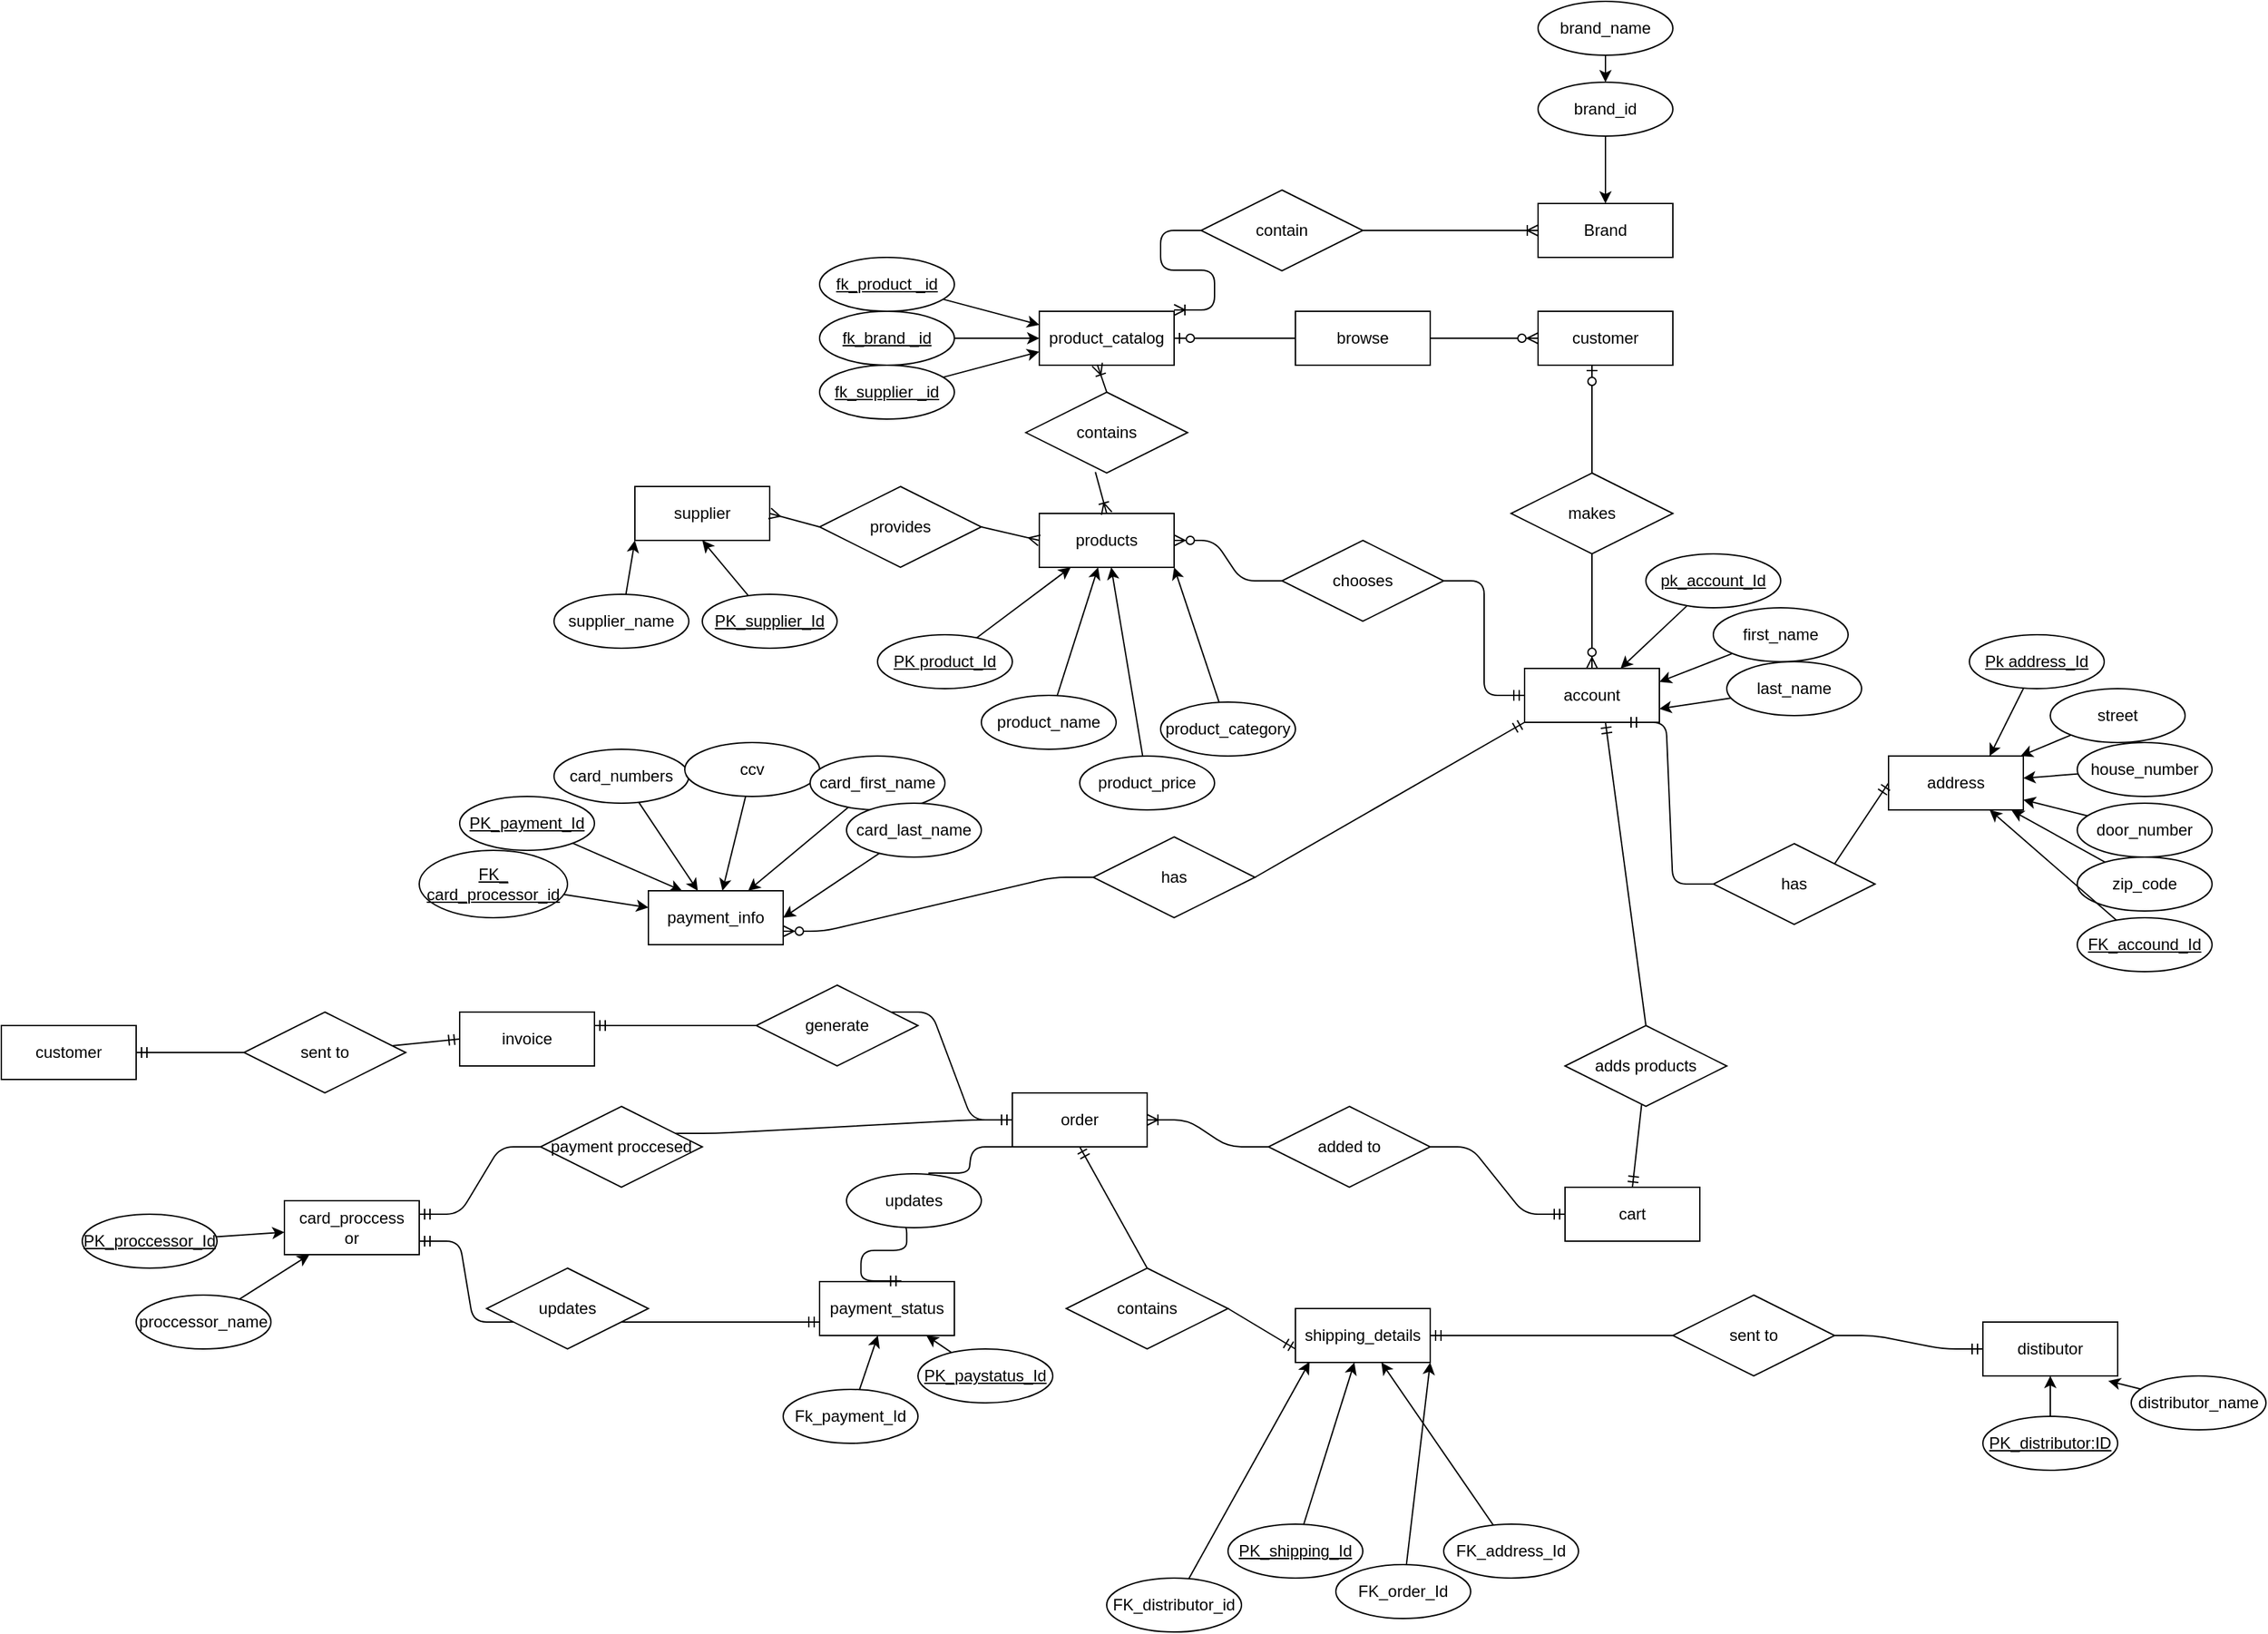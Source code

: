 <mxfile>
    <diagram id="sXKOGoSicNG50cS6SoY7" name="Page-1">
        <mxGraphModel dx="3160" dy="617" grid="1" gridSize="10" guides="1" tooltips="1" connect="1" arrows="1" fold="1" page="1" pageScale="1" pageWidth="827" pageHeight="1169" math="0" shadow="0">
            <root>
                <mxCell id="0"/>
                <mxCell id="1" parent="0"/>
                <mxCell id="2" value="brand_id" style="ellipse;whiteSpace=wrap;html=1;align=center;" vertex="1" parent="1">
                    <mxGeometry x="20" y="110" width="100" height="40" as="geometry"/>
                </mxCell>
                <mxCell id="3" value="brand_name" style="ellipse;whiteSpace=wrap;html=1;align=center;" vertex="1" parent="1">
                    <mxGeometry x="20" y="50" width="100" height="40" as="geometry"/>
                </mxCell>
                <mxCell id="4" value="Brand" style="whiteSpace=wrap;html=1;align=center;" vertex="1" parent="1">
                    <mxGeometry x="20" y="200" width="100" height="40" as="geometry"/>
                </mxCell>
                <mxCell id="5" value="" style="endArrow=classic;html=1;exitX=0.5;exitY=1;exitDx=0;exitDy=0;" edge="1" parent="1" source="3">
                    <mxGeometry width="50" height="50" relative="1" as="geometry">
                        <mxPoint x="180" y="260" as="sourcePoint"/>
                        <mxPoint x="70" y="110" as="targetPoint"/>
                    </mxGeometry>
                </mxCell>
                <mxCell id="6" value="" style="endArrow=classic;html=1;exitX=0.5;exitY=1;exitDx=0;exitDy=0;" edge="1" parent="1" source="2">
                    <mxGeometry width="50" height="50" relative="1" as="geometry">
                        <mxPoint x="180" y="260" as="sourcePoint"/>
                        <mxPoint x="70" y="200" as="targetPoint"/>
                    </mxGeometry>
                </mxCell>
                <mxCell id="7" value="customer" style="whiteSpace=wrap;html=1;align=center;" vertex="1" parent="1">
                    <mxGeometry x="20" y="280" width="100" height="40" as="geometry"/>
                </mxCell>
                <mxCell id="13" value="account" style="whiteSpace=wrap;html=1;align=center;" vertex="1" parent="1">
                    <mxGeometry x="10" y="545" width="100" height="40" as="geometry"/>
                </mxCell>
                <mxCell id="18" value="" style="fontSize=12;html=1;endArrow=ERzeroToMany;startArrow=none;entryX=0.5;entryY=0;entryDx=0;entryDy=0;" edge="1" parent="1" source="14" target="13">
                    <mxGeometry width="100" height="100" relative="1" as="geometry">
                        <mxPoint x="60" y="320" as="sourcePoint"/>
                        <mxPoint x="160" y="220" as="targetPoint"/>
                    </mxGeometry>
                </mxCell>
                <mxCell id="14" value="makes" style="shape=rhombus;perimeter=rhombusPerimeter;whiteSpace=wrap;html=1;align=center;" vertex="1" parent="1">
                    <mxGeometry y="400" width="120" height="60" as="geometry"/>
                </mxCell>
                <mxCell id="19" value="" style="fontSize=12;html=1;endArrow=none;startArrow=ERzeroToOne;entryX=0.5;entryY=0;entryDx=0;entryDy=0;" edge="1" parent="1" target="14">
                    <mxGeometry width="100" height="100" relative="1" as="geometry">
                        <mxPoint x="60" y="320" as="sourcePoint"/>
                        <mxPoint x="250" y="420" as="targetPoint"/>
                    </mxGeometry>
                </mxCell>
                <mxCell id="24" style="edgeStyle=none;html=1;" edge="1" parent="1" source="20" target="13">
                    <mxGeometry relative="1" as="geometry"/>
                </mxCell>
                <mxCell id="20" value="pk_account_Id" style="ellipse;whiteSpace=wrap;html=1;align=center;fontStyle=4;" vertex="1" parent="1">
                    <mxGeometry x="100" y="460" width="100" height="40" as="geometry"/>
                </mxCell>
                <mxCell id="69" style="edgeStyle=none;html=1;entryX=1;entryY=0.25;entryDx=0;entryDy=0;" edge="1" parent="1" source="22" target="13">
                    <mxGeometry relative="1" as="geometry"/>
                </mxCell>
                <mxCell id="22" value="first_name" style="ellipse;whiteSpace=wrap;html=1;align=center;" vertex="1" parent="1">
                    <mxGeometry x="150" y="500" width="100" height="40" as="geometry"/>
                </mxCell>
                <mxCell id="70" style="edgeStyle=none;html=1;entryX=1;entryY=0.75;entryDx=0;entryDy=0;" edge="1" parent="1" source="23" target="13">
                    <mxGeometry relative="1" as="geometry"/>
                </mxCell>
                <mxCell id="23" value="last_name" style="ellipse;whiteSpace=wrap;html=1;align=center;" vertex="1" parent="1">
                    <mxGeometry x="160" y="540" width="100" height="40" as="geometry"/>
                </mxCell>
                <mxCell id="26" value="product_catalog" style="whiteSpace=wrap;html=1;align=center;" vertex="1" parent="1">
                    <mxGeometry x="-350" y="280" width="100" height="40" as="geometry"/>
                </mxCell>
                <mxCell id="27" value="" style="edgeStyle=entityRelationEdgeStyle;fontSize=12;html=1;endArrow=ERzeroToMany;startArrow=none;entryX=0;entryY=0.5;entryDx=0;entryDy=0;exitX=1;exitY=0.5;exitDx=0;exitDy=0;" edge="1" parent="1" source="25" target="7">
                    <mxGeometry width="100" height="100" relative="1" as="geometry">
                        <mxPoint x="-290" y="410" as="sourcePoint"/>
                        <mxPoint x="-190" y="310" as="targetPoint"/>
                    </mxGeometry>
                </mxCell>
                <mxCell id="25" value="browse" style="whiteSpace=wrap;html=1;align=center;" vertex="1" parent="1">
                    <mxGeometry x="-160" y="280" width="100" height="40" as="geometry"/>
                </mxCell>
                <mxCell id="28" value="" style="edgeStyle=entityRelationEdgeStyle;fontSize=12;html=1;endArrow=none;startArrow=ERzeroToOne;entryX=0;entryY=0.5;entryDx=0;entryDy=0;exitX=1;exitY=0.5;exitDx=0;exitDy=0;" edge="1" parent="1" source="26" target="25">
                    <mxGeometry width="100" height="100" relative="1" as="geometry">
                        <mxPoint x="-250" y="300" as="sourcePoint"/>
                        <mxPoint x="20" y="300" as="targetPoint"/>
                    </mxGeometry>
                </mxCell>
                <mxCell id="29" value="products&lt;br&gt;" style="whiteSpace=wrap;html=1;align=center;" vertex="1" parent="1">
                    <mxGeometry x="-350" y="430" width="100" height="40" as="geometry"/>
                </mxCell>
                <mxCell id="31" value="" style="fontSize=12;html=1;endArrow=ERoneToMany;startArrow=none;exitX=0.43;exitY=0.988;exitDx=0;exitDy=0;exitPerimeter=0;entryX=0.5;entryY=0;entryDx=0;entryDy=0;" edge="1" parent="1" source="30" target="29">
                    <mxGeometry width="100" height="100" relative="1" as="geometry">
                        <mxPoint x="-290" y="410" as="sourcePoint"/>
                        <mxPoint x="-190" y="310" as="targetPoint"/>
                    </mxGeometry>
                </mxCell>
                <mxCell id="30" value="contains" style="shape=rhombus;perimeter=rhombusPerimeter;whiteSpace=wrap;html=1;align=center;" vertex="1" parent="1">
                    <mxGeometry x="-360" y="340" width="120" height="60" as="geometry"/>
                </mxCell>
                <mxCell id="32" value="" style="fontSize=12;html=1;endArrow=none;startArrow=ERoneToMany;exitX=0.43;exitY=0.988;exitDx=0;exitDy=0;exitPerimeter=0;entryX=0.5;entryY=0;entryDx=0;entryDy=0;" edge="1" parent="1" source="26" target="30">
                    <mxGeometry width="100" height="100" relative="1" as="geometry">
                        <mxPoint x="-307" y="319.52" as="sourcePoint"/>
                        <mxPoint x="-300" y="430" as="targetPoint"/>
                    </mxGeometry>
                </mxCell>
                <mxCell id="38" value="" style="edgeStyle=none;html=1;" edge="1" parent="1" source="34" target="29">
                    <mxGeometry relative="1" as="geometry"/>
                </mxCell>
                <mxCell id="34" value="PK product_Id" style="ellipse;whiteSpace=wrap;html=1;align=center;fontStyle=4;" vertex="1" parent="1">
                    <mxGeometry x="-470" y="520" width="100" height="40" as="geometry"/>
                </mxCell>
                <mxCell id="48" value="" style="edgeStyle=none;html=1;" edge="1" parent="1" source="35" target="29">
                    <mxGeometry relative="1" as="geometry"/>
                </mxCell>
                <mxCell id="35" value="product_name" style="ellipse;whiteSpace=wrap;html=1;align=center;" vertex="1" parent="1">
                    <mxGeometry x="-393" y="565" width="100" height="40" as="geometry"/>
                </mxCell>
                <mxCell id="49" style="edgeStyle=none;html=1;entryX=1;entryY=1;entryDx=0;entryDy=0;" edge="1" parent="1" source="36" target="29">
                    <mxGeometry relative="1" as="geometry">
                        <mxPoint x="-240" y="480" as="targetPoint"/>
                    </mxGeometry>
                </mxCell>
                <mxCell id="36" value="product_category" style="ellipse;whiteSpace=wrap;html=1;align=center;" vertex="1" parent="1">
                    <mxGeometry x="-260" y="570" width="100" height="40" as="geometry"/>
                </mxCell>
                <mxCell id="50" style="edgeStyle=none;html=1;" edge="1" parent="1" source="37" target="29">
                    <mxGeometry relative="1" as="geometry"/>
                </mxCell>
                <mxCell id="37" value="product_price" style="ellipse;whiteSpace=wrap;html=1;align=center;" vertex="1" parent="1">
                    <mxGeometry x="-320" y="610" width="100" height="40" as="geometry"/>
                </mxCell>
                <mxCell id="45" style="edgeStyle=none;html=1;entryX=0;entryY=0.25;entryDx=0;entryDy=0;" edge="1" parent="1" source="39" target="26">
                    <mxGeometry relative="1" as="geometry"/>
                </mxCell>
                <mxCell id="39" value="fk_product _id" style="ellipse;whiteSpace=wrap;html=1;align=center;fontStyle=4;" vertex="1" parent="1">
                    <mxGeometry x="-513" y="240" width="100" height="40" as="geometry"/>
                </mxCell>
                <mxCell id="46" value="" style="edgeStyle=none;html=1;" edge="1" parent="1" source="41" target="26">
                    <mxGeometry relative="1" as="geometry"/>
                </mxCell>
                <mxCell id="41" value="fk_brand _id" style="ellipse;whiteSpace=wrap;html=1;align=center;fontStyle=4;" vertex="1" parent="1">
                    <mxGeometry x="-513" y="280" width="100" height="40" as="geometry"/>
                </mxCell>
                <mxCell id="47" style="edgeStyle=none;html=1;entryX=0;entryY=0.75;entryDx=0;entryDy=0;" edge="1" parent="1" source="42" target="26">
                    <mxGeometry relative="1" as="geometry"/>
                </mxCell>
                <mxCell id="42" value="fk_supplier _id" style="ellipse;whiteSpace=wrap;html=1;align=center;fontStyle=4;" vertex="1" parent="1">
                    <mxGeometry x="-513" y="320" width="100" height="40" as="geometry"/>
                </mxCell>
                <mxCell id="43" value="" style="edgeStyle=entityRelationEdgeStyle;fontSize=12;html=1;endArrow=ERoneToMany;startArrow=none;exitX=1;exitY=0.5;exitDx=0;exitDy=0;" edge="1" parent="1" source="8">
                    <mxGeometry width="100" height="100" relative="1" as="geometry">
                        <mxPoint x="-80" y="320" as="sourcePoint"/>
                        <mxPoint x="20" y="220" as="targetPoint"/>
                    </mxGeometry>
                </mxCell>
                <mxCell id="8" value="contain" style="shape=rhombus;perimeter=rhombusPerimeter;whiteSpace=wrap;html=1;align=center;" vertex="1" parent="1">
                    <mxGeometry x="-230" y="190" width="120" height="60" as="geometry"/>
                </mxCell>
                <mxCell id="44" value="" style="edgeStyle=entityRelationEdgeStyle;fontSize=12;html=1;endArrow=none;startArrow=ERoneToMany;" edge="1" parent="1" target="8">
                    <mxGeometry width="100" height="100" relative="1" as="geometry">
                        <mxPoint x="-250" y="279" as="sourcePoint"/>
                        <mxPoint x="20" y="220" as="targetPoint"/>
                    </mxGeometry>
                </mxCell>
                <mxCell id="51" value="supplier" style="whiteSpace=wrap;html=1;align=center;" vertex="1" parent="1">
                    <mxGeometry x="-650" y="410" width="100" height="40" as="geometry"/>
                </mxCell>
                <mxCell id="53" style="edgeStyle=none;html=1;entryX=0.5;entryY=1;entryDx=0;entryDy=0;" edge="1" parent="1" source="52" target="51">
                    <mxGeometry relative="1" as="geometry"/>
                </mxCell>
                <mxCell id="52" value="PK_supplier_Id" style="ellipse;whiteSpace=wrap;html=1;align=center;fontStyle=4;" vertex="1" parent="1">
                    <mxGeometry x="-600" y="490" width="100" height="40" as="geometry"/>
                </mxCell>
                <mxCell id="56" value="" style="edgeStyle=none;html=1;entryX=0;entryY=1;entryDx=0;entryDy=0;" edge="1" parent="1" source="55" target="51">
                    <mxGeometry relative="1" as="geometry"/>
                </mxCell>
                <mxCell id="55" value="supplier_name" style="ellipse;whiteSpace=wrap;html=1;align=center;" vertex="1" parent="1">
                    <mxGeometry x="-710" y="490" width="100" height="40" as="geometry"/>
                </mxCell>
                <mxCell id="59" value="" style="fontSize=12;html=1;endArrow=ERmany;startArrow=none;exitX=1;exitY=0.5;exitDx=0;exitDy=0;entryX=0;entryY=0.5;entryDx=0;entryDy=0;" edge="1" parent="1" source="58" target="29">
                    <mxGeometry width="100" height="100" relative="1" as="geometry">
                        <mxPoint x="-400" y="460" as="sourcePoint"/>
                        <mxPoint x="-300" y="360" as="targetPoint"/>
                    </mxGeometry>
                </mxCell>
                <mxCell id="58" value="provides" style="shape=rhombus;perimeter=rhombusPerimeter;whiteSpace=wrap;html=1;align=center;" vertex="1" parent="1">
                    <mxGeometry x="-513" y="410" width="120" height="60" as="geometry"/>
                </mxCell>
                <mxCell id="60" value="" style="fontSize=12;html=1;endArrow=none;startArrow=ERmany;exitX=1;exitY=0.5;exitDx=0;exitDy=0;entryX=0;entryY=0.5;entryDx=0;entryDy=0;" edge="1" parent="1" source="51" target="58">
                    <mxGeometry width="100" height="100" relative="1" as="geometry">
                        <mxPoint x="-550" y="430" as="sourcePoint"/>
                        <mxPoint x="-350" y="450" as="targetPoint"/>
                    </mxGeometry>
                </mxCell>
                <mxCell id="62" value="" style="edgeStyle=entityRelationEdgeStyle;fontSize=12;html=1;endArrow=ERzeroToMany;startArrow=none;exitX=0;exitY=0.5;exitDx=0;exitDy=0;entryX=1;entryY=0.5;entryDx=0;entryDy=0;" edge="1" parent="1" source="61" target="29">
                    <mxGeometry width="100" height="100" relative="1" as="geometry">
                        <mxPoint x="-220" y="460" as="sourcePoint"/>
                        <mxPoint x="-120" y="360" as="targetPoint"/>
                    </mxGeometry>
                </mxCell>
                <mxCell id="61" value="chooses" style="shape=rhombus;perimeter=rhombusPerimeter;whiteSpace=wrap;html=1;align=center;" vertex="1" parent="1">
                    <mxGeometry x="-170" y="450" width="120" height="60" as="geometry"/>
                </mxCell>
                <mxCell id="63" value="" style="edgeStyle=entityRelationEdgeStyle;fontSize=12;html=1;endArrow=none;startArrow=ERmandOne;exitX=0;exitY=0.5;exitDx=0;exitDy=0;entryX=1;entryY=0.5;entryDx=0;entryDy=0;" edge="1" parent="1" source="13" target="61">
                    <mxGeometry width="100" height="100" relative="1" as="geometry">
                        <mxPoint x="10" y="565" as="sourcePoint"/>
                        <mxPoint x="-250" y="450" as="targetPoint"/>
                    </mxGeometry>
                </mxCell>
                <mxCell id="65" value="cart" style="whiteSpace=wrap;html=1;align=center;" vertex="1" parent="1">
                    <mxGeometry x="40" y="930" width="100" height="40" as="geometry"/>
                </mxCell>
                <mxCell id="66" value="" style="fontSize=12;html=1;endArrow=ERmandOne;startArrow=none;exitX=0.5;exitY=0;exitDx=0;exitDy=0;" edge="1" parent="1" source="64">
                    <mxGeometry width="100" height="100" relative="1" as="geometry">
                        <mxPoint x="-30" y="685" as="sourcePoint"/>
                        <mxPoint x="70" y="585" as="targetPoint"/>
                    </mxGeometry>
                </mxCell>
                <mxCell id="64" value="adds products" style="shape=rhombus;perimeter=rhombusPerimeter;whiteSpace=wrap;html=1;align=center;" vertex="1" parent="1">
                    <mxGeometry x="40" y="810" width="120" height="60" as="geometry"/>
                </mxCell>
                <mxCell id="67" value="" style="fontSize=12;html=1;endArrow=none;startArrow=ERmandOne;exitX=0.5;exitY=0;exitDx=0;exitDy=0;" edge="1" parent="1" source="65" target="64">
                    <mxGeometry width="100" height="100" relative="1" as="geometry">
                        <mxPoint x="50" y="760" as="sourcePoint"/>
                        <mxPoint x="70" y="585" as="targetPoint"/>
                    </mxGeometry>
                </mxCell>
                <mxCell id="68" value="address" style="whiteSpace=wrap;html=1;align=center;" vertex="1" parent="1">
                    <mxGeometry x="280" y="610" width="100" height="40" as="geometry"/>
                </mxCell>
                <mxCell id="73" style="edgeStyle=none;html=1;entryX=0.75;entryY=0;entryDx=0;entryDy=0;" edge="1" parent="1" source="72" target="68">
                    <mxGeometry relative="1" as="geometry"/>
                </mxCell>
                <mxCell id="72" value="Pk address_Id" style="ellipse;whiteSpace=wrap;html=1;align=center;fontStyle=4;" vertex="1" parent="1">
                    <mxGeometry x="340" y="520" width="100" height="40" as="geometry"/>
                </mxCell>
                <mxCell id="76" style="edgeStyle=none;html=1;" edge="1" parent="1" source="75" target="68">
                    <mxGeometry relative="1" as="geometry"/>
                </mxCell>
                <mxCell id="75" value="street" style="ellipse;whiteSpace=wrap;html=1;align=center;" vertex="1" parent="1">
                    <mxGeometry x="400" y="560" width="100" height="40" as="geometry"/>
                </mxCell>
                <mxCell id="78" value="" style="edgeStyle=none;html=1;" edge="1" parent="1" source="77" target="68">
                    <mxGeometry relative="1" as="geometry"/>
                </mxCell>
                <mxCell id="77" value="house_number" style="ellipse;whiteSpace=wrap;html=1;align=center;" vertex="1" parent="1">
                    <mxGeometry x="420" y="600" width="100" height="40" as="geometry"/>
                </mxCell>
                <mxCell id="82" style="edgeStyle=none;html=1;" edge="1" parent="1" source="80" target="68">
                    <mxGeometry relative="1" as="geometry"/>
                </mxCell>
                <mxCell id="80" value="door_number" style="ellipse;whiteSpace=wrap;html=1;align=center;" vertex="1" parent="1">
                    <mxGeometry x="420" y="645" width="100" height="40" as="geometry"/>
                </mxCell>
                <mxCell id="83" style="edgeStyle=none;html=1;entryX=0.913;entryY=1.009;entryDx=0;entryDy=0;entryPerimeter=0;" edge="1" parent="1" source="81" target="68">
                    <mxGeometry relative="1" as="geometry"/>
                </mxCell>
                <mxCell id="81" value="zip_code" style="ellipse;whiteSpace=wrap;html=1;align=center;" vertex="1" parent="1">
                    <mxGeometry x="420" y="685" width="100" height="40" as="geometry"/>
                </mxCell>
                <mxCell id="85" style="edgeStyle=none;html=1;entryX=0.75;entryY=1;entryDx=0;entryDy=0;" edge="1" parent="1" source="84" target="68">
                    <mxGeometry relative="1" as="geometry"/>
                </mxCell>
                <mxCell id="84" value="FK_accound_Id" style="ellipse;whiteSpace=wrap;html=1;align=center;fontStyle=4;" vertex="1" parent="1">
                    <mxGeometry x="420" y="730" width="100" height="40" as="geometry"/>
                </mxCell>
                <mxCell id="87" value="" style="fontSize=12;html=1;endArrow=ERmandOne;startArrow=none;exitX=1;exitY=0;exitDx=0;exitDy=0;entryX=0;entryY=0.5;entryDx=0;entryDy=0;" edge="1" parent="1" source="86" target="68">
                    <mxGeometry width="100" height="100" relative="1" as="geometry">
                        <mxPoint x="90" y="600" as="sourcePoint"/>
                        <mxPoint x="190" y="500" as="targetPoint"/>
                    </mxGeometry>
                </mxCell>
                <mxCell id="86" value="has" style="shape=rhombus;perimeter=rhombusPerimeter;whiteSpace=wrap;html=1;align=center;" vertex="1" parent="1">
                    <mxGeometry x="150" y="675" width="120" height="60" as="geometry"/>
                </mxCell>
                <mxCell id="88" value="" style="edgeStyle=entityRelationEdgeStyle;fontSize=12;html=1;endArrow=none;startArrow=ERmandOne;exitX=0.75;exitY=1;exitDx=0;exitDy=0;entryX=0;entryY=0.5;entryDx=0;entryDy=0;" edge="1" parent="1" source="13" target="86">
                    <mxGeometry width="100" height="100" relative="1" as="geometry">
                        <mxPoint x="85" y="585" as="sourcePoint"/>
                        <mxPoint x="280" y="630" as="targetPoint"/>
                    </mxGeometry>
                </mxCell>
                <mxCell id="89" value="payment_info" style="whiteSpace=wrap;html=1;align=center;" vertex="1" parent="1">
                    <mxGeometry x="-640" y="710" width="100" height="40" as="geometry"/>
                </mxCell>
                <mxCell id="91" style="edgeStyle=none;html=1;entryX=0.25;entryY=0;entryDx=0;entryDy=0;" edge="1" parent="1" source="90" target="89">
                    <mxGeometry relative="1" as="geometry"/>
                </mxCell>
                <mxCell id="90" value="PK_payment_Id" style="ellipse;whiteSpace=wrap;html=1;align=center;fontStyle=4;" vertex="1" parent="1">
                    <mxGeometry x="-780" y="640" width="100" height="40" as="geometry"/>
                </mxCell>
                <mxCell id="93" value="" style="edgeStyle=none;html=1;" edge="1" parent="1" source="92" target="89">
                    <mxGeometry relative="1" as="geometry"/>
                </mxCell>
                <mxCell id="92" value="card_numbers" style="ellipse;whiteSpace=wrap;html=1;align=center;" vertex="1" parent="1">
                    <mxGeometry x="-710" y="605" width="100" height="40" as="geometry"/>
                </mxCell>
                <mxCell id="95" style="edgeStyle=none;html=1;" edge="1" parent="1" source="94" target="89">
                    <mxGeometry relative="1" as="geometry"/>
                </mxCell>
                <mxCell id="94" value="ccv" style="ellipse;whiteSpace=wrap;html=1;align=center;" vertex="1" parent="1">
                    <mxGeometry x="-613" y="600" width="100" height="40" as="geometry"/>
                </mxCell>
                <mxCell id="98" style="edgeStyle=none;html=1;" edge="1" parent="1" source="96" target="89">
                    <mxGeometry relative="1" as="geometry"/>
                </mxCell>
                <mxCell id="96" value="card_first_name" style="ellipse;whiteSpace=wrap;html=1;align=center;" vertex="1" parent="1">
                    <mxGeometry x="-520" y="610" width="100" height="40" as="geometry"/>
                </mxCell>
                <mxCell id="99" style="edgeStyle=none;html=1;entryX=1;entryY=0.5;entryDx=0;entryDy=0;" edge="1" parent="1" source="97" target="89">
                    <mxGeometry relative="1" as="geometry"/>
                </mxCell>
                <mxCell id="97" value="card_last_name" style="ellipse;whiteSpace=wrap;html=1;align=center;" vertex="1" parent="1">
                    <mxGeometry x="-493" y="645" width="100" height="40" as="geometry"/>
                </mxCell>
                <mxCell id="101" value="" style="edgeStyle=none;html=1;" edge="1" parent="1" source="100" target="89">
                    <mxGeometry relative="1" as="geometry"/>
                </mxCell>
                <mxCell id="100" value="FK_&lt;br&gt;card_processor_id" style="ellipse;whiteSpace=wrap;html=1;align=center;fontStyle=4;" vertex="1" parent="1">
                    <mxGeometry x="-810" y="680" width="110" height="50" as="geometry"/>
                </mxCell>
                <mxCell id="102" value="" style="edgeStyle=entityRelationEdgeStyle;fontSize=12;html=1;endArrow=ERzeroToMany;startArrow=none;exitX=0;exitY=0.5;exitDx=0;exitDy=0;entryX=1;entryY=0.75;entryDx=0;entryDy=0;" edge="1" parent="1" source="103" target="89">
                    <mxGeometry width="100" height="100" relative="1" as="geometry">
                        <mxPoint x="-330" y="850" as="sourcePoint"/>
                        <mxPoint x="-230" y="750" as="targetPoint"/>
                    </mxGeometry>
                </mxCell>
                <mxCell id="103" value="has" style="shape=rhombus;perimeter=rhombusPerimeter;whiteSpace=wrap;html=1;align=center;" vertex="1" parent="1">
                    <mxGeometry x="-310" y="670" width="120" height="60" as="geometry"/>
                </mxCell>
                <mxCell id="104" value="" style="fontSize=12;html=1;endArrow=none;startArrow=ERmandOne;exitX=0;exitY=1;exitDx=0;exitDy=0;" edge="1" parent="1" source="13">
                    <mxGeometry width="100" height="100" relative="1" as="geometry">
                        <mxPoint x="10" y="585" as="sourcePoint"/>
                        <mxPoint x="-190" y="700" as="targetPoint"/>
                    </mxGeometry>
                </mxCell>
                <mxCell id="105" value="order" style="whiteSpace=wrap;html=1;align=center;" vertex="1" parent="1">
                    <mxGeometry x="-370" y="860" width="100" height="40" as="geometry"/>
                </mxCell>
                <mxCell id="107" value="" style="edgeStyle=entityRelationEdgeStyle;fontSize=12;html=1;endArrow=ERoneToMany;startArrow=none;entryX=1;entryY=0.5;entryDx=0;entryDy=0;exitX=0;exitY=0.5;exitDx=0;exitDy=0;" edge="1" parent="1" source="106" target="105">
                    <mxGeometry width="100" height="100" relative="1" as="geometry">
                        <mxPoint x="-170" y="820" as="sourcePoint"/>
                        <mxPoint x="-70" y="720" as="targetPoint"/>
                    </mxGeometry>
                </mxCell>
                <mxCell id="106" value="added to" style="shape=rhombus;perimeter=rhombusPerimeter;whiteSpace=wrap;html=1;align=center;" vertex="1" parent="1">
                    <mxGeometry x="-180" y="870" width="120" height="60" as="geometry"/>
                </mxCell>
                <mxCell id="108" value="" style="edgeStyle=entityRelationEdgeStyle;fontSize=12;html=1;endArrow=none;startArrow=ERmandOne;entryX=1;entryY=0.5;entryDx=0;entryDy=0;exitX=0;exitY=0.5;exitDx=0;exitDy=0;" edge="1" parent="1" source="65" target="106">
                    <mxGeometry width="100" height="100" relative="1" as="geometry">
                        <mxPoint x="20" y="960" as="sourcePoint"/>
                        <mxPoint x="-270" y="880" as="targetPoint"/>
                    </mxGeometry>
                </mxCell>
                <mxCell id="109" value="shipping_details" style="whiteSpace=wrap;html=1;align=center;" vertex="1" parent="1">
                    <mxGeometry x="-160" y="1020" width="100" height="40" as="geometry"/>
                </mxCell>
                <mxCell id="111" value="" style="edgeStyle=none;html=1;" edge="1" parent="1" source="110" target="109">
                    <mxGeometry relative="1" as="geometry"/>
                </mxCell>
                <mxCell id="110" value="PK_shipping_Id" style="ellipse;whiteSpace=wrap;html=1;align=center;fontStyle=4;" vertex="1" parent="1">
                    <mxGeometry x="-210" y="1180" width="100" height="40" as="geometry"/>
                </mxCell>
                <mxCell id="113" style="edgeStyle=none;html=1;entryX=1;entryY=1;entryDx=0;entryDy=0;" edge="1" parent="1" source="112" target="109">
                    <mxGeometry relative="1" as="geometry">
                        <mxPoint x="-150" y="1040" as="targetPoint"/>
                    </mxGeometry>
                </mxCell>
                <mxCell id="112" value="FK_order_Id" style="ellipse;whiteSpace=wrap;html=1;align=center;" vertex="1" parent="1">
                    <mxGeometry x="-130" y="1210" width="100" height="40" as="geometry"/>
                </mxCell>
                <mxCell id="115" value="" style="edgeStyle=none;html=1;" edge="1" parent="1" source="114" target="109">
                    <mxGeometry relative="1" as="geometry"/>
                </mxCell>
                <mxCell id="114" value="FK_address_Id" style="ellipse;whiteSpace=wrap;html=1;align=center;" vertex="1" parent="1">
                    <mxGeometry x="-50" y="1180" width="100" height="40" as="geometry"/>
                </mxCell>
                <mxCell id="117" style="edgeStyle=none;html=1;entryX=0.105;entryY=0.988;entryDx=0;entryDy=0;entryPerimeter=0;" edge="1" parent="1" source="116" target="109">
                    <mxGeometry relative="1" as="geometry"/>
                </mxCell>
                <mxCell id="116" value="FK_distributor_id" style="ellipse;whiteSpace=wrap;html=1;align=center;" vertex="1" parent="1">
                    <mxGeometry x="-300" y="1220" width="100" height="40" as="geometry"/>
                </mxCell>
                <mxCell id="119" value="" style="fontSize=12;html=1;endArrow=ERmandOne;startArrow=none;entryX=0.5;entryY=1;entryDx=0;entryDy=0;exitX=0.5;exitY=0;exitDx=0;exitDy=0;" edge="1" parent="1" source="118" target="105">
                    <mxGeometry width="100" height="100" relative="1" as="geometry">
                        <mxPoint x="-340" y="950" as="sourcePoint"/>
                        <mxPoint x="-240" y="850" as="targetPoint"/>
                    </mxGeometry>
                </mxCell>
                <mxCell id="118" value="contains" style="shape=rhombus;perimeter=rhombusPerimeter;whiteSpace=wrap;html=1;align=center;" vertex="1" parent="1">
                    <mxGeometry x="-330" y="990" width="120" height="60" as="geometry"/>
                </mxCell>
                <mxCell id="120" value="" style="fontSize=12;html=1;endArrow=none;startArrow=ERmandOne;entryX=1;entryY=0.5;entryDx=0;entryDy=0;exitX=0;exitY=0.75;exitDx=0;exitDy=0;" edge="1" parent="1" source="109" target="118">
                    <mxGeometry width="100" height="100" relative="1" as="geometry">
                        <mxPoint x="-280" y="1050" as="sourcePoint"/>
                        <mxPoint x="-320" y="900" as="targetPoint"/>
                    </mxGeometry>
                </mxCell>
                <mxCell id="122" value="invoice" style="whiteSpace=wrap;html=1;align=center;" vertex="1" parent="1">
                    <mxGeometry x="-780" y="800" width="100" height="40" as="geometry"/>
                </mxCell>
                <mxCell id="123" value="" style="edgeStyle=entityRelationEdgeStyle;fontSize=12;html=1;endArrow=ERmandOne;exitX=0;exitY=0.5;exitDx=0;exitDy=0;entryX=1;entryY=0.25;entryDx=0;entryDy=0;startArrow=none;" edge="1" parent="1" source="121" target="122">
                    <mxGeometry width="100" height="100" relative="1" as="geometry">
                        <mxPoint x="-640" y="950" as="sourcePoint"/>
                        <mxPoint x="-540" y="850" as="targetPoint"/>
                    </mxGeometry>
                </mxCell>
                <mxCell id="121" value="generate" style="shape=rhombus;perimeter=rhombusPerimeter;whiteSpace=wrap;html=1;align=center;" vertex="1" parent="1">
                    <mxGeometry x="-560" y="780" width="120" height="60" as="geometry"/>
                </mxCell>
                <mxCell id="124" value="" style="edgeStyle=entityRelationEdgeStyle;fontSize=12;html=1;endArrow=none;exitX=0;exitY=0.5;exitDx=0;exitDy=0;entryX=1;entryY=0.25;entryDx=0;entryDy=0;" edge="1" parent="1" source="105" target="121">
                    <mxGeometry width="100" height="100" relative="1" as="geometry">
                        <mxPoint x="-370" y="880" as="sourcePoint"/>
                        <mxPoint x="-650" y="1050" as="targetPoint"/>
                    </mxGeometry>
                </mxCell>
                <mxCell id="125" value="customer" style="whiteSpace=wrap;html=1;align=center;" vertex="1" parent="1">
                    <mxGeometry x="-1120" y="810" width="100" height="40" as="geometry"/>
                </mxCell>
                <mxCell id="127" value="" style="fontSize=12;html=1;endArrow=ERmandOne;startArrow=none;entryX=0;entryY=0.5;entryDx=0;entryDy=0;" edge="1" parent="1" source="126" target="122">
                    <mxGeometry width="100" height="100" relative="1" as="geometry">
                        <mxPoint x="-730" y="1120" as="sourcePoint"/>
                        <mxPoint x="-630" y="1020" as="targetPoint"/>
                    </mxGeometry>
                </mxCell>
                <mxCell id="126" value="sent to" style="shape=rhombus;perimeter=rhombusPerimeter;whiteSpace=wrap;html=1;align=center;" vertex="1" parent="1">
                    <mxGeometry x="-940" y="800" width="120" height="60" as="geometry"/>
                </mxCell>
                <mxCell id="128" value="" style="edgeStyle=entityRelationEdgeStyle;fontSize=12;html=1;endArrow=none;startArrow=ERmandOne;entryX=0;entryY=0.5;entryDx=0;entryDy=0;" edge="1" parent="1" source="125" target="126">
                    <mxGeometry width="100" height="100" relative="1" as="geometry">
                        <mxPoint x="-613" y="1220" as="sourcePoint"/>
                        <mxPoint x="-700" y="1080" as="targetPoint"/>
                    </mxGeometry>
                </mxCell>
                <mxCell id="130" value="distibutor" style="whiteSpace=wrap;html=1;align=center;" vertex="1" parent="1">
                    <mxGeometry x="350" y="1030" width="100" height="40" as="geometry"/>
                </mxCell>
                <mxCell id="131" value="" style="edgeStyle=entityRelationEdgeStyle;fontSize=12;html=1;endArrow=ERmandOne;startArrow=none;exitX=1;exitY=0.5;exitDx=0;exitDy=0;" edge="1" parent="1" source="129" target="130">
                    <mxGeometry width="100" height="100" relative="1" as="geometry">
                        <mxPoint x="150" y="1150" as="sourcePoint"/>
                        <mxPoint x="250" y="1050" as="targetPoint"/>
                    </mxGeometry>
                </mxCell>
                <mxCell id="129" value="sent to" style="shape=rhombus;perimeter=rhombusPerimeter;whiteSpace=wrap;html=1;align=center;" vertex="1" parent="1">
                    <mxGeometry x="120" y="1010" width="120" height="60" as="geometry"/>
                </mxCell>
                <mxCell id="132" value="" style="edgeStyle=entityRelationEdgeStyle;fontSize=12;html=1;endArrow=none;startArrow=ERmandOne;exitX=1;exitY=0.5;exitDx=0;exitDy=0;" edge="1" parent="1" source="109" target="129">
                    <mxGeometry width="100" height="100" relative="1" as="geometry">
                        <mxPoint x="-110" y="1030" as="sourcePoint"/>
                        <mxPoint x="320" y="1050" as="targetPoint"/>
                    </mxGeometry>
                </mxCell>
                <mxCell id="134" value="" style="edgeStyle=none;html=1;" edge="1" parent="1" source="133" target="130">
                    <mxGeometry relative="1" as="geometry"/>
                </mxCell>
                <mxCell id="133" value="PK_distributor:ID" style="ellipse;whiteSpace=wrap;html=1;align=center;fontStyle=4;" vertex="1" parent="1">
                    <mxGeometry x="350" y="1100" width="100" height="40" as="geometry"/>
                </mxCell>
                <mxCell id="136" style="edgeStyle=none;html=1;entryX=0.93;entryY=1.092;entryDx=0;entryDy=0;entryPerimeter=0;" edge="1" parent="1" source="135" target="130">
                    <mxGeometry relative="1" as="geometry"/>
                </mxCell>
                <mxCell id="135" value="distributor_name" style="ellipse;whiteSpace=wrap;html=1;align=center;" vertex="1" parent="1">
                    <mxGeometry x="460" y="1070" width="100" height="40" as="geometry"/>
                </mxCell>
                <mxCell id="139" value="payment_status" style="whiteSpace=wrap;html=1;align=center;" vertex="1" parent="1">
                    <mxGeometry x="-513" y="1000" width="100" height="40" as="geometry"/>
                </mxCell>
                <mxCell id="141" value="" style="edgeStyle=none;html=1;" edge="1" parent="1" source="140" target="139">
                    <mxGeometry relative="1" as="geometry"/>
                </mxCell>
                <mxCell id="140" value="PK_paystatus_Id" style="ellipse;whiteSpace=wrap;html=1;align=center;fontStyle=4;" vertex="1" parent="1">
                    <mxGeometry x="-440" y="1050" width="100" height="40" as="geometry"/>
                </mxCell>
                <mxCell id="143" style="edgeStyle=none;html=1;" edge="1" parent="1" source="142" target="139">
                    <mxGeometry relative="1" as="geometry"/>
                </mxCell>
                <mxCell id="142" value="Fk_payment_Id" style="ellipse;whiteSpace=wrap;html=1;align=center;" vertex="1" parent="1">
                    <mxGeometry x="-540" y="1080" width="100" height="40" as="geometry"/>
                </mxCell>
                <mxCell id="146" value="" style="edgeStyle=entityRelationEdgeStyle;fontSize=12;html=1;endArrow=ERmandOne;exitX=0;exitY=1;exitDx=0;exitDy=0;entryX=0.607;entryY=-0.012;entryDx=0;entryDy=0;entryPerimeter=0;startArrow=none;" edge="1" parent="1" source="144" target="139">
                    <mxGeometry width="100" height="100" relative="1" as="geometry">
                        <mxPoint x="-560" y="980" as="sourcePoint"/>
                        <mxPoint x="-460" y="880" as="targetPoint"/>
                    </mxGeometry>
                </mxCell>
                <mxCell id="144" value="updates" style="ellipse;whiteSpace=wrap;html=1;align=center;" vertex="1" parent="1">
                    <mxGeometry x="-493" y="920" width="100" height="40" as="geometry"/>
                </mxCell>
                <mxCell id="147" value="" style="edgeStyle=entityRelationEdgeStyle;fontSize=12;html=1;endArrow=none;exitX=0;exitY=1;exitDx=0;exitDy=0;entryX=0.607;entryY=-0.012;entryDx=0;entryDy=0;entryPerimeter=0;" edge="1" parent="1" source="105" target="144">
                    <mxGeometry width="100" height="100" relative="1" as="geometry">
                        <mxPoint x="-370" y="900" as="sourcePoint"/>
                        <mxPoint x="-452.3" y="999.52" as="targetPoint"/>
                    </mxGeometry>
                </mxCell>
                <mxCell id="148" value="card_proccess&lt;br&gt;or" style="whiteSpace=wrap;html=1;align=center;" vertex="1" parent="1">
                    <mxGeometry x="-910" y="940" width="100" height="40" as="geometry"/>
                </mxCell>
                <mxCell id="150" value="" style="edgeStyle=entityRelationEdgeStyle;fontSize=12;html=1;endArrow=ERmandOne;startArrow=none;exitX=1;exitY=0.25;exitDx=0;exitDy=0;" edge="1" parent="1" source="149" target="105">
                    <mxGeometry width="100" height="100" relative="1" as="geometry">
                        <mxPoint x="-700" y="870" as="sourcePoint"/>
                        <mxPoint x="-600" y="770" as="targetPoint"/>
                    </mxGeometry>
                </mxCell>
                <mxCell id="149" value="payment proccesed" style="shape=rhombus;perimeter=rhombusPerimeter;whiteSpace=wrap;html=1;align=center;" vertex="1" parent="1">
                    <mxGeometry x="-720" y="870" width="120" height="60" as="geometry"/>
                </mxCell>
                <mxCell id="151" value="" style="edgeStyle=entityRelationEdgeStyle;fontSize=12;html=1;endArrow=none;startArrow=ERmandOne;exitX=1;exitY=0.25;exitDx=0;exitDy=0;" edge="1" parent="1" source="148" target="149">
                    <mxGeometry width="100" height="100" relative="1" as="geometry">
                        <mxPoint x="-810" y="950" as="sourcePoint"/>
                        <mxPoint x="-370" y="880" as="targetPoint"/>
                    </mxGeometry>
                </mxCell>
                <mxCell id="153" value="" style="edgeStyle=none;html=1;" edge="1" parent="1" source="152" target="148">
                    <mxGeometry relative="1" as="geometry"/>
                </mxCell>
                <mxCell id="152" value="PK_proccessor_Id" style="ellipse;whiteSpace=wrap;html=1;align=center;fontStyle=4;" vertex="1" parent="1">
                    <mxGeometry x="-1060" y="950" width="100" height="40" as="geometry"/>
                </mxCell>
                <mxCell id="155" style="edgeStyle=none;html=1;" edge="1" parent="1" source="154" target="148">
                    <mxGeometry relative="1" as="geometry"/>
                </mxCell>
                <mxCell id="154" value="proccessor_name" style="ellipse;whiteSpace=wrap;html=1;align=center;" vertex="1" parent="1">
                    <mxGeometry x="-1020" y="1010" width="100" height="40" as="geometry"/>
                </mxCell>
                <mxCell id="158" value="" style="edgeStyle=entityRelationEdgeStyle;fontSize=12;html=1;endArrow=ERmandOne;startArrow=none;exitX=1;exitY=0.75;exitDx=0;exitDy=0;entryX=0;entryY=0.75;entryDx=0;entryDy=0;" edge="1" parent="1" source="159" target="139">
                    <mxGeometry width="100" height="100" relative="1" as="geometry">
                        <mxPoint x="-610" y="1120" as="sourcePoint"/>
                        <mxPoint x="-510" y="1020" as="targetPoint"/>
                    </mxGeometry>
                </mxCell>
                <mxCell id="159" value="updates" style="shape=rhombus;perimeter=rhombusPerimeter;whiteSpace=wrap;html=1;align=center;" vertex="1" parent="1">
                    <mxGeometry x="-760" y="990" width="120" height="60" as="geometry"/>
                </mxCell>
                <mxCell id="160" value="" style="edgeStyle=entityRelationEdgeStyle;fontSize=12;html=1;endArrow=none;startArrow=ERmandOne;exitX=1;exitY=0.75;exitDx=0;exitDy=0;entryX=0;entryY=0.75;entryDx=0;entryDy=0;" edge="1" parent="1" source="148" target="159">
                    <mxGeometry width="100" height="100" relative="1" as="geometry">
                        <mxPoint x="-810" y="970" as="sourcePoint"/>
                        <mxPoint x="-513" y="1030" as="targetPoint"/>
                    </mxGeometry>
                </mxCell>
            </root>
        </mxGraphModel>
    </diagram>
</mxfile>
